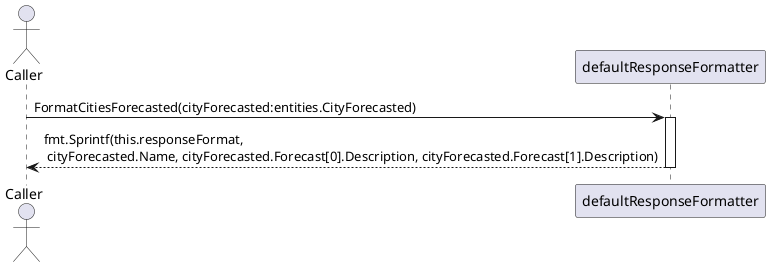 @startuml

actor Caller as C
participant defaultResponseFormatter as DRF

C -> DRF : FormatCitiesForecasted(cityForecasted:entities.CityForecasted)
activate DRF
    DRF --> C : fmt.Sprintf(this.responseFormat, \n cityForecasted.Name, cityForecasted.Forecast[0].Description, cityForecasted.Forecast[1].Description)
deactivate

@enduml
